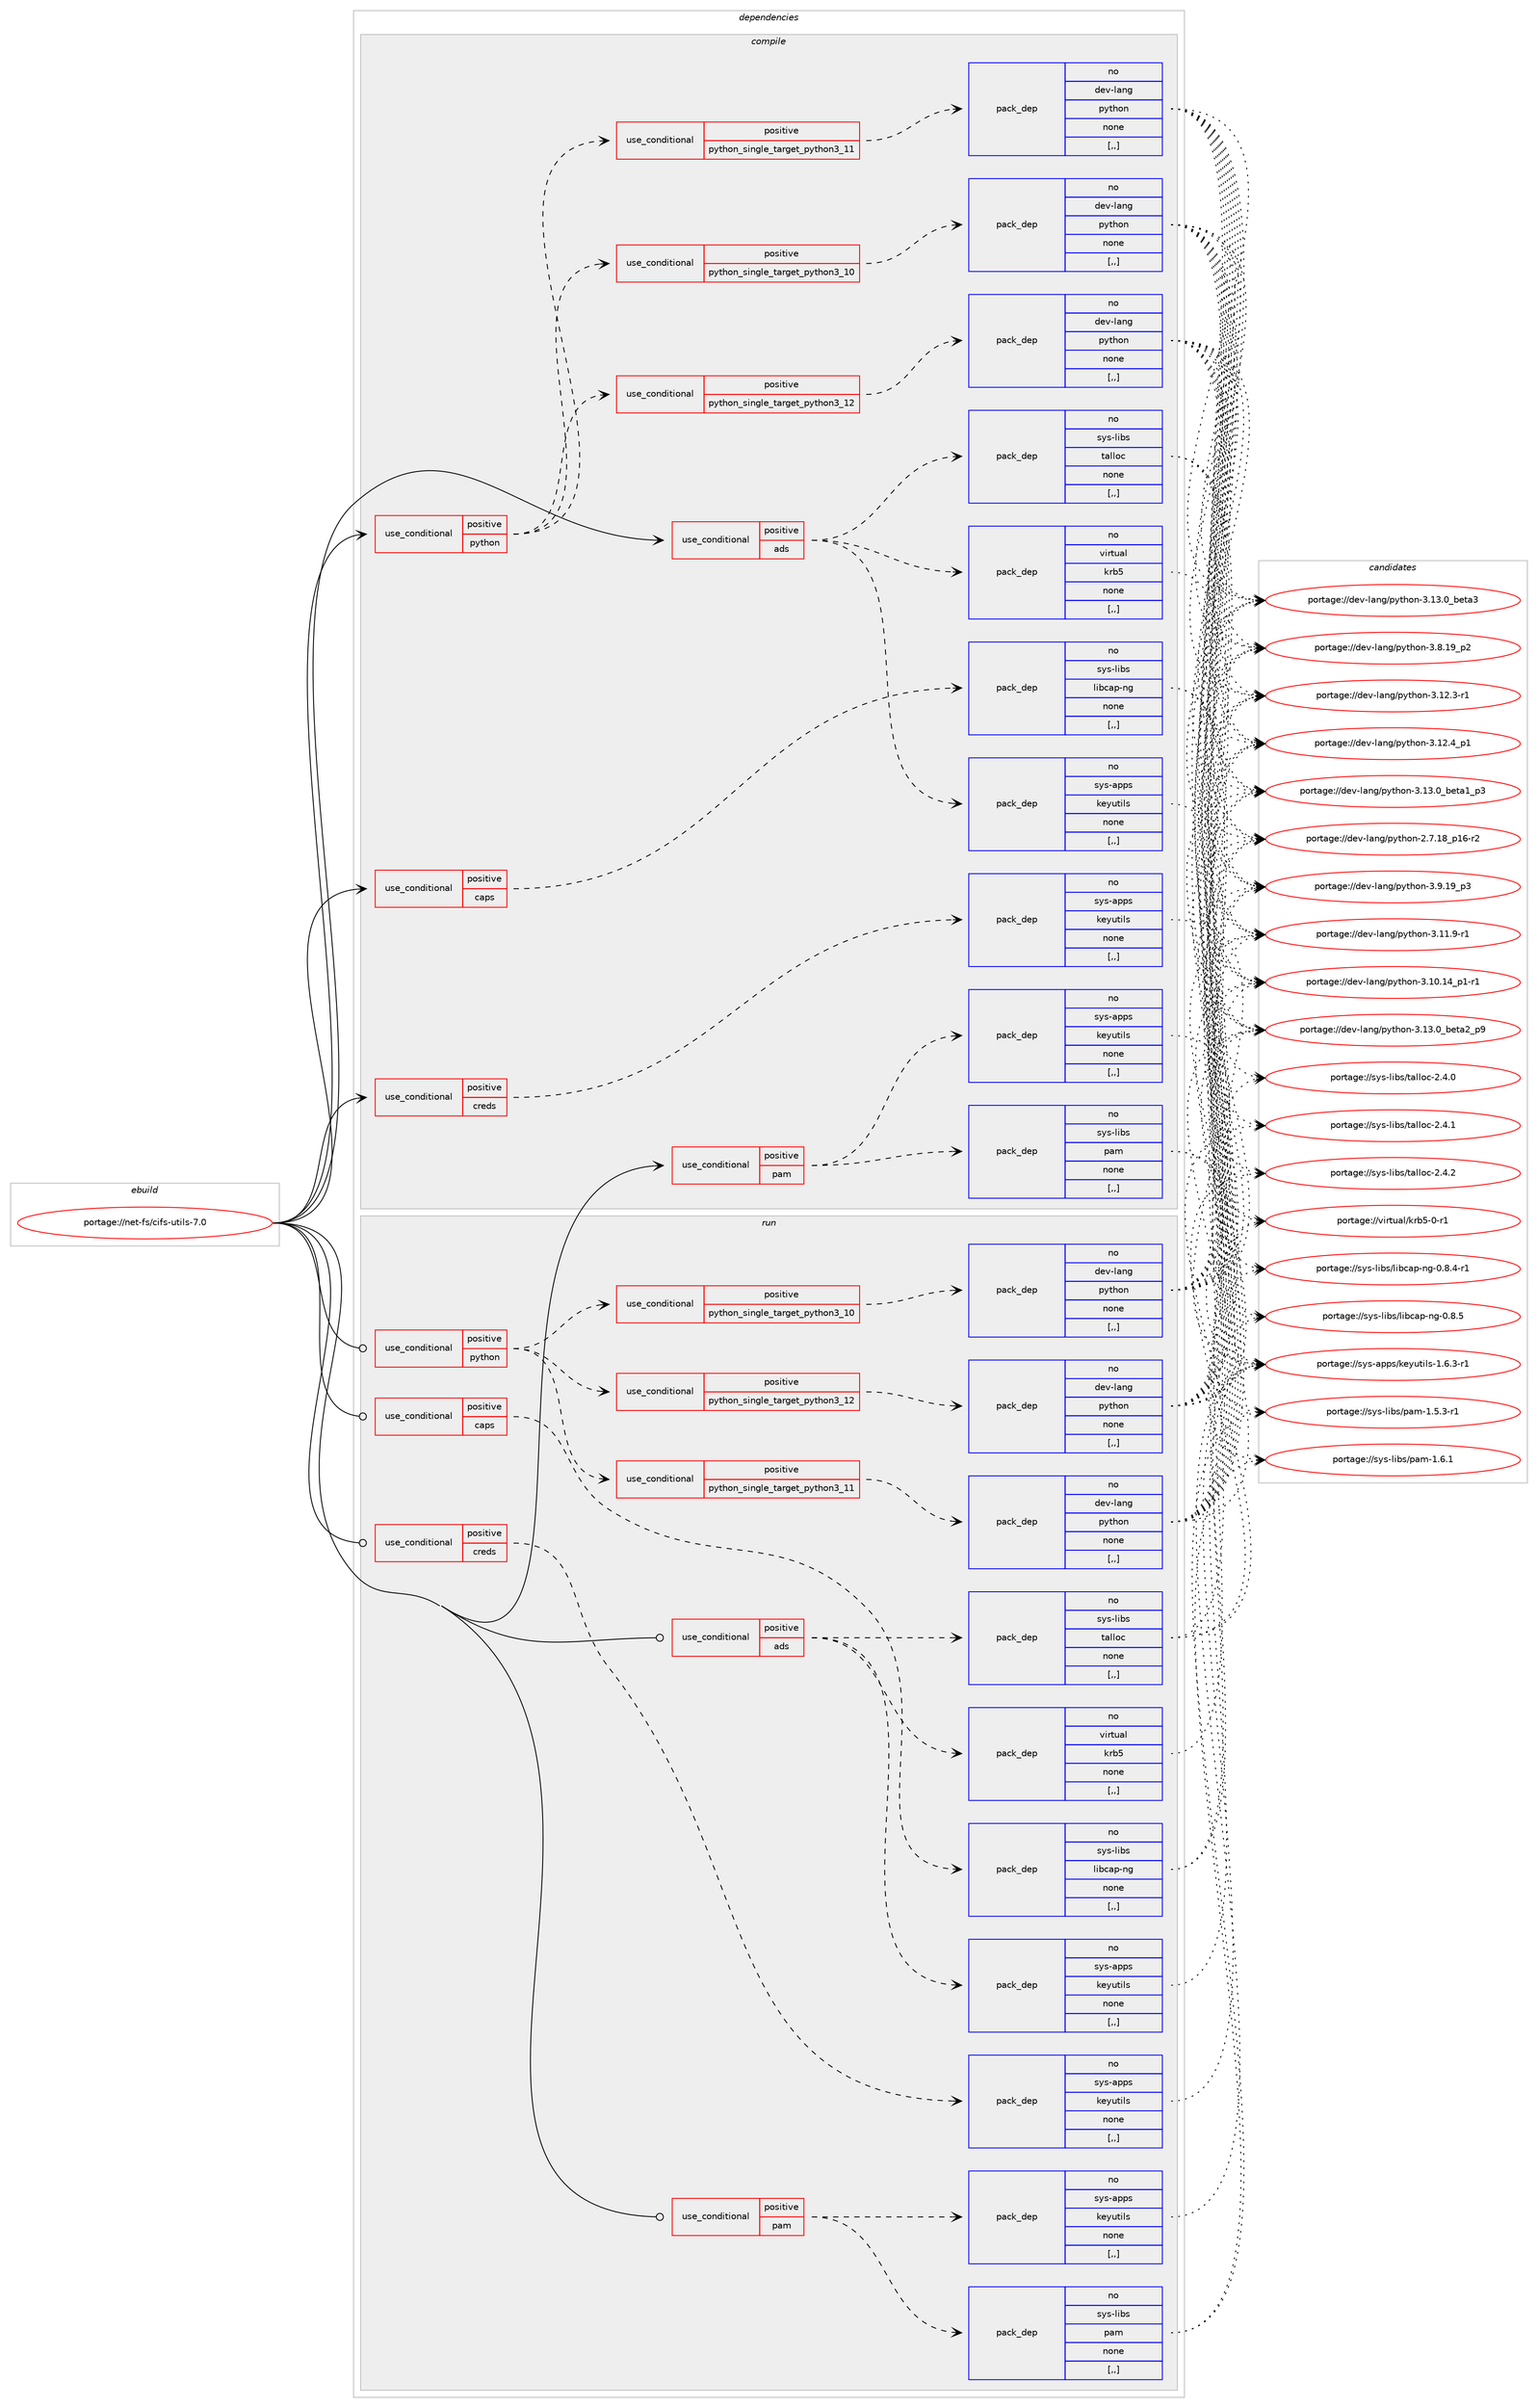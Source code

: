 digraph prolog {

# *************
# Graph options
# *************

newrank=true;
concentrate=true;
compound=true;
graph [rankdir=LR,fontname=Helvetica,fontsize=10,ranksep=1.5];#, ranksep=2.5, nodesep=0.2];
edge  [arrowhead=vee];
node  [fontname=Helvetica,fontsize=10];

# **********
# The ebuild
# **********

subgraph cluster_leftcol {
color=gray;
rank=same;
label=<<i>ebuild</i>>;
id [label="portage://net-fs/cifs-utils-7.0", color=red, width=4, href="../net-fs/cifs-utils-7.0.svg"];
}

# ****************
# The dependencies
# ****************

subgraph cluster_midcol {
color=gray;
label=<<i>dependencies</i>>;
subgraph cluster_compile {
fillcolor="#eeeeee";
style=filled;
label=<<i>compile</i>>;
subgraph cond87831 {
dependency338876 [label=<<TABLE BORDER="0" CELLBORDER="1" CELLSPACING="0" CELLPADDING="4"><TR><TD ROWSPAN="3" CELLPADDING="10">use_conditional</TD></TR><TR><TD>positive</TD></TR><TR><TD>ads</TD></TR></TABLE>>, shape=none, color=red];
subgraph pack248506 {
dependency338877 [label=<<TABLE BORDER="0" CELLBORDER="1" CELLSPACING="0" CELLPADDING="4" WIDTH="220"><TR><TD ROWSPAN="6" CELLPADDING="30">pack_dep</TD></TR><TR><TD WIDTH="110">no</TD></TR><TR><TD>sys-apps</TD></TR><TR><TD>keyutils</TD></TR><TR><TD>none</TD></TR><TR><TD>[,,]</TD></TR></TABLE>>, shape=none, color=blue];
}
dependency338876:e -> dependency338877:w [weight=20,style="dashed",arrowhead="vee"];
subgraph pack248507 {
dependency338878 [label=<<TABLE BORDER="0" CELLBORDER="1" CELLSPACING="0" CELLPADDING="4" WIDTH="220"><TR><TD ROWSPAN="6" CELLPADDING="30">pack_dep</TD></TR><TR><TD WIDTH="110">no</TD></TR><TR><TD>sys-libs</TD></TR><TR><TD>talloc</TD></TR><TR><TD>none</TD></TR><TR><TD>[,,]</TD></TR></TABLE>>, shape=none, color=blue];
}
dependency338876:e -> dependency338878:w [weight=20,style="dashed",arrowhead="vee"];
subgraph pack248508 {
dependency338879 [label=<<TABLE BORDER="0" CELLBORDER="1" CELLSPACING="0" CELLPADDING="4" WIDTH="220"><TR><TD ROWSPAN="6" CELLPADDING="30">pack_dep</TD></TR><TR><TD WIDTH="110">no</TD></TR><TR><TD>virtual</TD></TR><TR><TD>krb5</TD></TR><TR><TD>none</TD></TR><TR><TD>[,,]</TD></TR></TABLE>>, shape=none, color=blue];
}
dependency338876:e -> dependency338879:w [weight=20,style="dashed",arrowhead="vee"];
}
id:e -> dependency338876:w [weight=20,style="solid",arrowhead="vee"];
subgraph cond87832 {
dependency338880 [label=<<TABLE BORDER="0" CELLBORDER="1" CELLSPACING="0" CELLPADDING="4"><TR><TD ROWSPAN="3" CELLPADDING="10">use_conditional</TD></TR><TR><TD>positive</TD></TR><TR><TD>caps</TD></TR></TABLE>>, shape=none, color=red];
subgraph pack248509 {
dependency338881 [label=<<TABLE BORDER="0" CELLBORDER="1" CELLSPACING="0" CELLPADDING="4" WIDTH="220"><TR><TD ROWSPAN="6" CELLPADDING="30">pack_dep</TD></TR><TR><TD WIDTH="110">no</TD></TR><TR><TD>sys-libs</TD></TR><TR><TD>libcap-ng</TD></TR><TR><TD>none</TD></TR><TR><TD>[,,]</TD></TR></TABLE>>, shape=none, color=blue];
}
dependency338880:e -> dependency338881:w [weight=20,style="dashed",arrowhead="vee"];
}
id:e -> dependency338880:w [weight=20,style="solid",arrowhead="vee"];
subgraph cond87833 {
dependency338882 [label=<<TABLE BORDER="0" CELLBORDER="1" CELLSPACING="0" CELLPADDING="4"><TR><TD ROWSPAN="3" CELLPADDING="10">use_conditional</TD></TR><TR><TD>positive</TD></TR><TR><TD>creds</TD></TR></TABLE>>, shape=none, color=red];
subgraph pack248510 {
dependency338883 [label=<<TABLE BORDER="0" CELLBORDER="1" CELLSPACING="0" CELLPADDING="4" WIDTH="220"><TR><TD ROWSPAN="6" CELLPADDING="30">pack_dep</TD></TR><TR><TD WIDTH="110">no</TD></TR><TR><TD>sys-apps</TD></TR><TR><TD>keyutils</TD></TR><TR><TD>none</TD></TR><TR><TD>[,,]</TD></TR></TABLE>>, shape=none, color=blue];
}
dependency338882:e -> dependency338883:w [weight=20,style="dashed",arrowhead="vee"];
}
id:e -> dependency338882:w [weight=20,style="solid",arrowhead="vee"];
subgraph cond87834 {
dependency338884 [label=<<TABLE BORDER="0" CELLBORDER="1" CELLSPACING="0" CELLPADDING="4"><TR><TD ROWSPAN="3" CELLPADDING="10">use_conditional</TD></TR><TR><TD>positive</TD></TR><TR><TD>pam</TD></TR></TABLE>>, shape=none, color=red];
subgraph pack248511 {
dependency338885 [label=<<TABLE BORDER="0" CELLBORDER="1" CELLSPACING="0" CELLPADDING="4" WIDTH="220"><TR><TD ROWSPAN="6" CELLPADDING="30">pack_dep</TD></TR><TR><TD WIDTH="110">no</TD></TR><TR><TD>sys-apps</TD></TR><TR><TD>keyutils</TD></TR><TR><TD>none</TD></TR><TR><TD>[,,]</TD></TR></TABLE>>, shape=none, color=blue];
}
dependency338884:e -> dependency338885:w [weight=20,style="dashed",arrowhead="vee"];
subgraph pack248512 {
dependency338886 [label=<<TABLE BORDER="0" CELLBORDER="1" CELLSPACING="0" CELLPADDING="4" WIDTH="220"><TR><TD ROWSPAN="6" CELLPADDING="30">pack_dep</TD></TR><TR><TD WIDTH="110">no</TD></TR><TR><TD>sys-libs</TD></TR><TR><TD>pam</TD></TR><TR><TD>none</TD></TR><TR><TD>[,,]</TD></TR></TABLE>>, shape=none, color=blue];
}
dependency338884:e -> dependency338886:w [weight=20,style="dashed",arrowhead="vee"];
}
id:e -> dependency338884:w [weight=20,style="solid",arrowhead="vee"];
subgraph cond87835 {
dependency338887 [label=<<TABLE BORDER="0" CELLBORDER="1" CELLSPACING="0" CELLPADDING="4"><TR><TD ROWSPAN="3" CELLPADDING="10">use_conditional</TD></TR><TR><TD>positive</TD></TR><TR><TD>python</TD></TR></TABLE>>, shape=none, color=red];
subgraph cond87836 {
dependency338888 [label=<<TABLE BORDER="0" CELLBORDER="1" CELLSPACING="0" CELLPADDING="4"><TR><TD ROWSPAN="3" CELLPADDING="10">use_conditional</TD></TR><TR><TD>positive</TD></TR><TR><TD>python_single_target_python3_10</TD></TR></TABLE>>, shape=none, color=red];
subgraph pack248513 {
dependency338889 [label=<<TABLE BORDER="0" CELLBORDER="1" CELLSPACING="0" CELLPADDING="4" WIDTH="220"><TR><TD ROWSPAN="6" CELLPADDING="30">pack_dep</TD></TR><TR><TD WIDTH="110">no</TD></TR><TR><TD>dev-lang</TD></TR><TR><TD>python</TD></TR><TR><TD>none</TD></TR><TR><TD>[,,]</TD></TR></TABLE>>, shape=none, color=blue];
}
dependency338888:e -> dependency338889:w [weight=20,style="dashed",arrowhead="vee"];
}
dependency338887:e -> dependency338888:w [weight=20,style="dashed",arrowhead="vee"];
subgraph cond87837 {
dependency338890 [label=<<TABLE BORDER="0" CELLBORDER="1" CELLSPACING="0" CELLPADDING="4"><TR><TD ROWSPAN="3" CELLPADDING="10">use_conditional</TD></TR><TR><TD>positive</TD></TR><TR><TD>python_single_target_python3_11</TD></TR></TABLE>>, shape=none, color=red];
subgraph pack248514 {
dependency338891 [label=<<TABLE BORDER="0" CELLBORDER="1" CELLSPACING="0" CELLPADDING="4" WIDTH="220"><TR><TD ROWSPAN="6" CELLPADDING="30">pack_dep</TD></TR><TR><TD WIDTH="110">no</TD></TR><TR><TD>dev-lang</TD></TR><TR><TD>python</TD></TR><TR><TD>none</TD></TR><TR><TD>[,,]</TD></TR></TABLE>>, shape=none, color=blue];
}
dependency338890:e -> dependency338891:w [weight=20,style="dashed",arrowhead="vee"];
}
dependency338887:e -> dependency338890:w [weight=20,style="dashed",arrowhead="vee"];
subgraph cond87838 {
dependency338892 [label=<<TABLE BORDER="0" CELLBORDER="1" CELLSPACING="0" CELLPADDING="4"><TR><TD ROWSPAN="3" CELLPADDING="10">use_conditional</TD></TR><TR><TD>positive</TD></TR><TR><TD>python_single_target_python3_12</TD></TR></TABLE>>, shape=none, color=red];
subgraph pack248515 {
dependency338893 [label=<<TABLE BORDER="0" CELLBORDER="1" CELLSPACING="0" CELLPADDING="4" WIDTH="220"><TR><TD ROWSPAN="6" CELLPADDING="30">pack_dep</TD></TR><TR><TD WIDTH="110">no</TD></TR><TR><TD>dev-lang</TD></TR><TR><TD>python</TD></TR><TR><TD>none</TD></TR><TR><TD>[,,]</TD></TR></TABLE>>, shape=none, color=blue];
}
dependency338892:e -> dependency338893:w [weight=20,style="dashed",arrowhead="vee"];
}
dependency338887:e -> dependency338892:w [weight=20,style="dashed",arrowhead="vee"];
}
id:e -> dependency338887:w [weight=20,style="solid",arrowhead="vee"];
}
subgraph cluster_compileandrun {
fillcolor="#eeeeee";
style=filled;
label=<<i>compile and run</i>>;
}
subgraph cluster_run {
fillcolor="#eeeeee";
style=filled;
label=<<i>run</i>>;
subgraph cond87839 {
dependency338894 [label=<<TABLE BORDER="0" CELLBORDER="1" CELLSPACING="0" CELLPADDING="4"><TR><TD ROWSPAN="3" CELLPADDING="10">use_conditional</TD></TR><TR><TD>positive</TD></TR><TR><TD>ads</TD></TR></TABLE>>, shape=none, color=red];
subgraph pack248516 {
dependency338895 [label=<<TABLE BORDER="0" CELLBORDER="1" CELLSPACING="0" CELLPADDING="4" WIDTH="220"><TR><TD ROWSPAN="6" CELLPADDING="30">pack_dep</TD></TR><TR><TD WIDTH="110">no</TD></TR><TR><TD>sys-apps</TD></TR><TR><TD>keyutils</TD></TR><TR><TD>none</TD></TR><TR><TD>[,,]</TD></TR></TABLE>>, shape=none, color=blue];
}
dependency338894:e -> dependency338895:w [weight=20,style="dashed",arrowhead="vee"];
subgraph pack248517 {
dependency338896 [label=<<TABLE BORDER="0" CELLBORDER="1" CELLSPACING="0" CELLPADDING="4" WIDTH="220"><TR><TD ROWSPAN="6" CELLPADDING="30">pack_dep</TD></TR><TR><TD WIDTH="110">no</TD></TR><TR><TD>sys-libs</TD></TR><TR><TD>talloc</TD></TR><TR><TD>none</TD></TR><TR><TD>[,,]</TD></TR></TABLE>>, shape=none, color=blue];
}
dependency338894:e -> dependency338896:w [weight=20,style="dashed",arrowhead="vee"];
subgraph pack248518 {
dependency338897 [label=<<TABLE BORDER="0" CELLBORDER="1" CELLSPACING="0" CELLPADDING="4" WIDTH="220"><TR><TD ROWSPAN="6" CELLPADDING="30">pack_dep</TD></TR><TR><TD WIDTH="110">no</TD></TR><TR><TD>virtual</TD></TR><TR><TD>krb5</TD></TR><TR><TD>none</TD></TR><TR><TD>[,,]</TD></TR></TABLE>>, shape=none, color=blue];
}
dependency338894:e -> dependency338897:w [weight=20,style="dashed",arrowhead="vee"];
}
id:e -> dependency338894:w [weight=20,style="solid",arrowhead="odot"];
subgraph cond87840 {
dependency338898 [label=<<TABLE BORDER="0" CELLBORDER="1" CELLSPACING="0" CELLPADDING="4"><TR><TD ROWSPAN="3" CELLPADDING="10">use_conditional</TD></TR><TR><TD>positive</TD></TR><TR><TD>caps</TD></TR></TABLE>>, shape=none, color=red];
subgraph pack248519 {
dependency338899 [label=<<TABLE BORDER="0" CELLBORDER="1" CELLSPACING="0" CELLPADDING="4" WIDTH="220"><TR><TD ROWSPAN="6" CELLPADDING="30">pack_dep</TD></TR><TR><TD WIDTH="110">no</TD></TR><TR><TD>sys-libs</TD></TR><TR><TD>libcap-ng</TD></TR><TR><TD>none</TD></TR><TR><TD>[,,]</TD></TR></TABLE>>, shape=none, color=blue];
}
dependency338898:e -> dependency338899:w [weight=20,style="dashed",arrowhead="vee"];
}
id:e -> dependency338898:w [weight=20,style="solid",arrowhead="odot"];
subgraph cond87841 {
dependency338900 [label=<<TABLE BORDER="0" CELLBORDER="1" CELLSPACING="0" CELLPADDING="4"><TR><TD ROWSPAN="3" CELLPADDING="10">use_conditional</TD></TR><TR><TD>positive</TD></TR><TR><TD>creds</TD></TR></TABLE>>, shape=none, color=red];
subgraph pack248520 {
dependency338901 [label=<<TABLE BORDER="0" CELLBORDER="1" CELLSPACING="0" CELLPADDING="4" WIDTH="220"><TR><TD ROWSPAN="6" CELLPADDING="30">pack_dep</TD></TR><TR><TD WIDTH="110">no</TD></TR><TR><TD>sys-apps</TD></TR><TR><TD>keyutils</TD></TR><TR><TD>none</TD></TR><TR><TD>[,,]</TD></TR></TABLE>>, shape=none, color=blue];
}
dependency338900:e -> dependency338901:w [weight=20,style="dashed",arrowhead="vee"];
}
id:e -> dependency338900:w [weight=20,style="solid",arrowhead="odot"];
subgraph cond87842 {
dependency338902 [label=<<TABLE BORDER="0" CELLBORDER="1" CELLSPACING="0" CELLPADDING="4"><TR><TD ROWSPAN="3" CELLPADDING="10">use_conditional</TD></TR><TR><TD>positive</TD></TR><TR><TD>pam</TD></TR></TABLE>>, shape=none, color=red];
subgraph pack248521 {
dependency338903 [label=<<TABLE BORDER="0" CELLBORDER="1" CELLSPACING="0" CELLPADDING="4" WIDTH="220"><TR><TD ROWSPAN="6" CELLPADDING="30">pack_dep</TD></TR><TR><TD WIDTH="110">no</TD></TR><TR><TD>sys-apps</TD></TR><TR><TD>keyutils</TD></TR><TR><TD>none</TD></TR><TR><TD>[,,]</TD></TR></TABLE>>, shape=none, color=blue];
}
dependency338902:e -> dependency338903:w [weight=20,style="dashed",arrowhead="vee"];
subgraph pack248522 {
dependency338904 [label=<<TABLE BORDER="0" CELLBORDER="1" CELLSPACING="0" CELLPADDING="4" WIDTH="220"><TR><TD ROWSPAN="6" CELLPADDING="30">pack_dep</TD></TR><TR><TD WIDTH="110">no</TD></TR><TR><TD>sys-libs</TD></TR><TR><TD>pam</TD></TR><TR><TD>none</TD></TR><TR><TD>[,,]</TD></TR></TABLE>>, shape=none, color=blue];
}
dependency338902:e -> dependency338904:w [weight=20,style="dashed",arrowhead="vee"];
}
id:e -> dependency338902:w [weight=20,style="solid",arrowhead="odot"];
subgraph cond87843 {
dependency338905 [label=<<TABLE BORDER="0" CELLBORDER="1" CELLSPACING="0" CELLPADDING="4"><TR><TD ROWSPAN="3" CELLPADDING="10">use_conditional</TD></TR><TR><TD>positive</TD></TR><TR><TD>python</TD></TR></TABLE>>, shape=none, color=red];
subgraph cond87844 {
dependency338906 [label=<<TABLE BORDER="0" CELLBORDER="1" CELLSPACING="0" CELLPADDING="4"><TR><TD ROWSPAN="3" CELLPADDING="10">use_conditional</TD></TR><TR><TD>positive</TD></TR><TR><TD>python_single_target_python3_10</TD></TR></TABLE>>, shape=none, color=red];
subgraph pack248523 {
dependency338907 [label=<<TABLE BORDER="0" CELLBORDER="1" CELLSPACING="0" CELLPADDING="4" WIDTH="220"><TR><TD ROWSPAN="6" CELLPADDING="30">pack_dep</TD></TR><TR><TD WIDTH="110">no</TD></TR><TR><TD>dev-lang</TD></TR><TR><TD>python</TD></TR><TR><TD>none</TD></TR><TR><TD>[,,]</TD></TR></TABLE>>, shape=none, color=blue];
}
dependency338906:e -> dependency338907:w [weight=20,style="dashed",arrowhead="vee"];
}
dependency338905:e -> dependency338906:w [weight=20,style="dashed",arrowhead="vee"];
subgraph cond87845 {
dependency338908 [label=<<TABLE BORDER="0" CELLBORDER="1" CELLSPACING="0" CELLPADDING="4"><TR><TD ROWSPAN="3" CELLPADDING="10">use_conditional</TD></TR><TR><TD>positive</TD></TR><TR><TD>python_single_target_python3_11</TD></TR></TABLE>>, shape=none, color=red];
subgraph pack248524 {
dependency338909 [label=<<TABLE BORDER="0" CELLBORDER="1" CELLSPACING="0" CELLPADDING="4" WIDTH="220"><TR><TD ROWSPAN="6" CELLPADDING="30">pack_dep</TD></TR><TR><TD WIDTH="110">no</TD></TR><TR><TD>dev-lang</TD></TR><TR><TD>python</TD></TR><TR><TD>none</TD></TR><TR><TD>[,,]</TD></TR></TABLE>>, shape=none, color=blue];
}
dependency338908:e -> dependency338909:w [weight=20,style="dashed",arrowhead="vee"];
}
dependency338905:e -> dependency338908:w [weight=20,style="dashed",arrowhead="vee"];
subgraph cond87846 {
dependency338910 [label=<<TABLE BORDER="0" CELLBORDER="1" CELLSPACING="0" CELLPADDING="4"><TR><TD ROWSPAN="3" CELLPADDING="10">use_conditional</TD></TR><TR><TD>positive</TD></TR><TR><TD>python_single_target_python3_12</TD></TR></TABLE>>, shape=none, color=red];
subgraph pack248525 {
dependency338911 [label=<<TABLE BORDER="0" CELLBORDER="1" CELLSPACING="0" CELLPADDING="4" WIDTH="220"><TR><TD ROWSPAN="6" CELLPADDING="30">pack_dep</TD></TR><TR><TD WIDTH="110">no</TD></TR><TR><TD>dev-lang</TD></TR><TR><TD>python</TD></TR><TR><TD>none</TD></TR><TR><TD>[,,]</TD></TR></TABLE>>, shape=none, color=blue];
}
dependency338910:e -> dependency338911:w [weight=20,style="dashed",arrowhead="vee"];
}
dependency338905:e -> dependency338910:w [weight=20,style="dashed",arrowhead="vee"];
}
id:e -> dependency338905:w [weight=20,style="solid",arrowhead="odot"];
}
}

# **************
# The candidates
# **************

subgraph cluster_choices {
rank=same;
color=gray;
label=<<i>candidates</i>>;

subgraph choice248506 {
color=black;
nodesep=1;
choice1151211154597112112115471071011211171161051081154549465446514511449 [label="portage://sys-apps/keyutils-1.6.3-r1", color=red, width=4,href="../sys-apps/keyutils-1.6.3-r1.svg"];
dependency338877:e -> choice1151211154597112112115471071011211171161051081154549465446514511449:w [style=dotted,weight="100"];
}
subgraph choice248507 {
color=black;
nodesep=1;
choice1151211154510810598115471169710810811199455046524648 [label="portage://sys-libs/talloc-2.4.0", color=red, width=4,href="../sys-libs/talloc-2.4.0.svg"];
choice1151211154510810598115471169710810811199455046524649 [label="portage://sys-libs/talloc-2.4.1", color=red, width=4,href="../sys-libs/talloc-2.4.1.svg"];
choice1151211154510810598115471169710810811199455046524650 [label="portage://sys-libs/talloc-2.4.2", color=red, width=4,href="../sys-libs/talloc-2.4.2.svg"];
dependency338878:e -> choice1151211154510810598115471169710810811199455046524648:w [style=dotted,weight="100"];
dependency338878:e -> choice1151211154510810598115471169710810811199455046524649:w [style=dotted,weight="100"];
dependency338878:e -> choice1151211154510810598115471169710810811199455046524650:w [style=dotted,weight="100"];
}
subgraph choice248508 {
color=black;
nodesep=1;
choice1181051141161179710847107114985345484511449 [label="portage://virtual/krb5-0-r1", color=red, width=4,href="../virtual/krb5-0-r1.svg"];
dependency338879:e -> choice1181051141161179710847107114985345484511449:w [style=dotted,weight="100"];
}
subgraph choice248509 {
color=black;
nodesep=1;
choice115121115451081059811547108105989997112451101034548465646524511449 [label="portage://sys-libs/libcap-ng-0.8.4-r1", color=red, width=4,href="../sys-libs/libcap-ng-0.8.4-r1.svg"];
choice11512111545108105981154710810598999711245110103454846564653 [label="portage://sys-libs/libcap-ng-0.8.5", color=red, width=4,href="../sys-libs/libcap-ng-0.8.5.svg"];
dependency338881:e -> choice115121115451081059811547108105989997112451101034548465646524511449:w [style=dotted,weight="100"];
dependency338881:e -> choice11512111545108105981154710810598999711245110103454846564653:w [style=dotted,weight="100"];
}
subgraph choice248510 {
color=black;
nodesep=1;
choice1151211154597112112115471071011211171161051081154549465446514511449 [label="portage://sys-apps/keyutils-1.6.3-r1", color=red, width=4,href="../sys-apps/keyutils-1.6.3-r1.svg"];
dependency338883:e -> choice1151211154597112112115471071011211171161051081154549465446514511449:w [style=dotted,weight="100"];
}
subgraph choice248511 {
color=black;
nodesep=1;
choice1151211154597112112115471071011211171161051081154549465446514511449 [label="portage://sys-apps/keyutils-1.6.3-r1", color=red, width=4,href="../sys-apps/keyutils-1.6.3-r1.svg"];
dependency338885:e -> choice1151211154597112112115471071011211171161051081154549465446514511449:w [style=dotted,weight="100"];
}
subgraph choice248512 {
color=black;
nodesep=1;
choice115121115451081059811547112971094549465346514511449 [label="portage://sys-libs/pam-1.5.3-r1", color=red, width=4,href="../sys-libs/pam-1.5.3-r1.svg"];
choice11512111545108105981154711297109454946544649 [label="portage://sys-libs/pam-1.6.1", color=red, width=4,href="../sys-libs/pam-1.6.1.svg"];
dependency338886:e -> choice115121115451081059811547112971094549465346514511449:w [style=dotted,weight="100"];
dependency338886:e -> choice11512111545108105981154711297109454946544649:w [style=dotted,weight="100"];
}
subgraph choice248513 {
color=black;
nodesep=1;
choice100101118451089711010347112121116104111110455046554649569511249544511450 [label="portage://dev-lang/python-2.7.18_p16-r2", color=red, width=4,href="../dev-lang/python-2.7.18_p16-r2.svg"];
choice100101118451089711010347112121116104111110455146494846495295112494511449 [label="portage://dev-lang/python-3.10.14_p1-r1", color=red, width=4,href="../dev-lang/python-3.10.14_p1-r1.svg"];
choice100101118451089711010347112121116104111110455146494946574511449 [label="portage://dev-lang/python-3.11.9-r1", color=red, width=4,href="../dev-lang/python-3.11.9-r1.svg"];
choice100101118451089711010347112121116104111110455146495046514511449 [label="portage://dev-lang/python-3.12.3-r1", color=red, width=4,href="../dev-lang/python-3.12.3-r1.svg"];
choice100101118451089711010347112121116104111110455146495046529511249 [label="portage://dev-lang/python-3.12.4_p1", color=red, width=4,href="../dev-lang/python-3.12.4_p1.svg"];
choice10010111845108971101034711212111610411111045514649514648959810111697499511251 [label="portage://dev-lang/python-3.13.0_beta1_p3", color=red, width=4,href="../dev-lang/python-3.13.0_beta1_p3.svg"];
choice10010111845108971101034711212111610411111045514649514648959810111697509511257 [label="portage://dev-lang/python-3.13.0_beta2_p9", color=red, width=4,href="../dev-lang/python-3.13.0_beta2_p9.svg"];
choice1001011184510897110103471121211161041111104551464951464895981011169751 [label="portage://dev-lang/python-3.13.0_beta3", color=red, width=4,href="../dev-lang/python-3.13.0_beta3.svg"];
choice100101118451089711010347112121116104111110455146564649579511250 [label="portage://dev-lang/python-3.8.19_p2", color=red, width=4,href="../dev-lang/python-3.8.19_p2.svg"];
choice100101118451089711010347112121116104111110455146574649579511251 [label="portage://dev-lang/python-3.9.19_p3", color=red, width=4,href="../dev-lang/python-3.9.19_p3.svg"];
dependency338889:e -> choice100101118451089711010347112121116104111110455046554649569511249544511450:w [style=dotted,weight="100"];
dependency338889:e -> choice100101118451089711010347112121116104111110455146494846495295112494511449:w [style=dotted,weight="100"];
dependency338889:e -> choice100101118451089711010347112121116104111110455146494946574511449:w [style=dotted,weight="100"];
dependency338889:e -> choice100101118451089711010347112121116104111110455146495046514511449:w [style=dotted,weight="100"];
dependency338889:e -> choice100101118451089711010347112121116104111110455146495046529511249:w [style=dotted,weight="100"];
dependency338889:e -> choice10010111845108971101034711212111610411111045514649514648959810111697499511251:w [style=dotted,weight="100"];
dependency338889:e -> choice10010111845108971101034711212111610411111045514649514648959810111697509511257:w [style=dotted,weight="100"];
dependency338889:e -> choice1001011184510897110103471121211161041111104551464951464895981011169751:w [style=dotted,weight="100"];
dependency338889:e -> choice100101118451089711010347112121116104111110455146564649579511250:w [style=dotted,weight="100"];
dependency338889:e -> choice100101118451089711010347112121116104111110455146574649579511251:w [style=dotted,weight="100"];
}
subgraph choice248514 {
color=black;
nodesep=1;
choice100101118451089711010347112121116104111110455046554649569511249544511450 [label="portage://dev-lang/python-2.7.18_p16-r2", color=red, width=4,href="../dev-lang/python-2.7.18_p16-r2.svg"];
choice100101118451089711010347112121116104111110455146494846495295112494511449 [label="portage://dev-lang/python-3.10.14_p1-r1", color=red, width=4,href="../dev-lang/python-3.10.14_p1-r1.svg"];
choice100101118451089711010347112121116104111110455146494946574511449 [label="portage://dev-lang/python-3.11.9-r1", color=red, width=4,href="../dev-lang/python-3.11.9-r1.svg"];
choice100101118451089711010347112121116104111110455146495046514511449 [label="portage://dev-lang/python-3.12.3-r1", color=red, width=4,href="../dev-lang/python-3.12.3-r1.svg"];
choice100101118451089711010347112121116104111110455146495046529511249 [label="portage://dev-lang/python-3.12.4_p1", color=red, width=4,href="../dev-lang/python-3.12.4_p1.svg"];
choice10010111845108971101034711212111610411111045514649514648959810111697499511251 [label="portage://dev-lang/python-3.13.0_beta1_p3", color=red, width=4,href="../dev-lang/python-3.13.0_beta1_p3.svg"];
choice10010111845108971101034711212111610411111045514649514648959810111697509511257 [label="portage://dev-lang/python-3.13.0_beta2_p9", color=red, width=4,href="../dev-lang/python-3.13.0_beta2_p9.svg"];
choice1001011184510897110103471121211161041111104551464951464895981011169751 [label="portage://dev-lang/python-3.13.0_beta3", color=red, width=4,href="../dev-lang/python-3.13.0_beta3.svg"];
choice100101118451089711010347112121116104111110455146564649579511250 [label="portage://dev-lang/python-3.8.19_p2", color=red, width=4,href="../dev-lang/python-3.8.19_p2.svg"];
choice100101118451089711010347112121116104111110455146574649579511251 [label="portage://dev-lang/python-3.9.19_p3", color=red, width=4,href="../dev-lang/python-3.9.19_p3.svg"];
dependency338891:e -> choice100101118451089711010347112121116104111110455046554649569511249544511450:w [style=dotted,weight="100"];
dependency338891:e -> choice100101118451089711010347112121116104111110455146494846495295112494511449:w [style=dotted,weight="100"];
dependency338891:e -> choice100101118451089711010347112121116104111110455146494946574511449:w [style=dotted,weight="100"];
dependency338891:e -> choice100101118451089711010347112121116104111110455146495046514511449:w [style=dotted,weight="100"];
dependency338891:e -> choice100101118451089711010347112121116104111110455146495046529511249:w [style=dotted,weight="100"];
dependency338891:e -> choice10010111845108971101034711212111610411111045514649514648959810111697499511251:w [style=dotted,weight="100"];
dependency338891:e -> choice10010111845108971101034711212111610411111045514649514648959810111697509511257:w [style=dotted,weight="100"];
dependency338891:e -> choice1001011184510897110103471121211161041111104551464951464895981011169751:w [style=dotted,weight="100"];
dependency338891:e -> choice100101118451089711010347112121116104111110455146564649579511250:w [style=dotted,weight="100"];
dependency338891:e -> choice100101118451089711010347112121116104111110455146574649579511251:w [style=dotted,weight="100"];
}
subgraph choice248515 {
color=black;
nodesep=1;
choice100101118451089711010347112121116104111110455046554649569511249544511450 [label="portage://dev-lang/python-2.7.18_p16-r2", color=red, width=4,href="../dev-lang/python-2.7.18_p16-r2.svg"];
choice100101118451089711010347112121116104111110455146494846495295112494511449 [label="portage://dev-lang/python-3.10.14_p1-r1", color=red, width=4,href="../dev-lang/python-3.10.14_p1-r1.svg"];
choice100101118451089711010347112121116104111110455146494946574511449 [label="portage://dev-lang/python-3.11.9-r1", color=red, width=4,href="../dev-lang/python-3.11.9-r1.svg"];
choice100101118451089711010347112121116104111110455146495046514511449 [label="portage://dev-lang/python-3.12.3-r1", color=red, width=4,href="../dev-lang/python-3.12.3-r1.svg"];
choice100101118451089711010347112121116104111110455146495046529511249 [label="portage://dev-lang/python-3.12.4_p1", color=red, width=4,href="../dev-lang/python-3.12.4_p1.svg"];
choice10010111845108971101034711212111610411111045514649514648959810111697499511251 [label="portage://dev-lang/python-3.13.0_beta1_p3", color=red, width=4,href="../dev-lang/python-3.13.0_beta1_p3.svg"];
choice10010111845108971101034711212111610411111045514649514648959810111697509511257 [label="portage://dev-lang/python-3.13.0_beta2_p9", color=red, width=4,href="../dev-lang/python-3.13.0_beta2_p9.svg"];
choice1001011184510897110103471121211161041111104551464951464895981011169751 [label="portage://dev-lang/python-3.13.0_beta3", color=red, width=4,href="../dev-lang/python-3.13.0_beta3.svg"];
choice100101118451089711010347112121116104111110455146564649579511250 [label="portage://dev-lang/python-3.8.19_p2", color=red, width=4,href="../dev-lang/python-3.8.19_p2.svg"];
choice100101118451089711010347112121116104111110455146574649579511251 [label="portage://dev-lang/python-3.9.19_p3", color=red, width=4,href="../dev-lang/python-3.9.19_p3.svg"];
dependency338893:e -> choice100101118451089711010347112121116104111110455046554649569511249544511450:w [style=dotted,weight="100"];
dependency338893:e -> choice100101118451089711010347112121116104111110455146494846495295112494511449:w [style=dotted,weight="100"];
dependency338893:e -> choice100101118451089711010347112121116104111110455146494946574511449:w [style=dotted,weight="100"];
dependency338893:e -> choice100101118451089711010347112121116104111110455146495046514511449:w [style=dotted,weight="100"];
dependency338893:e -> choice100101118451089711010347112121116104111110455146495046529511249:w [style=dotted,weight="100"];
dependency338893:e -> choice10010111845108971101034711212111610411111045514649514648959810111697499511251:w [style=dotted,weight="100"];
dependency338893:e -> choice10010111845108971101034711212111610411111045514649514648959810111697509511257:w [style=dotted,weight="100"];
dependency338893:e -> choice1001011184510897110103471121211161041111104551464951464895981011169751:w [style=dotted,weight="100"];
dependency338893:e -> choice100101118451089711010347112121116104111110455146564649579511250:w [style=dotted,weight="100"];
dependency338893:e -> choice100101118451089711010347112121116104111110455146574649579511251:w [style=dotted,weight="100"];
}
subgraph choice248516 {
color=black;
nodesep=1;
choice1151211154597112112115471071011211171161051081154549465446514511449 [label="portage://sys-apps/keyutils-1.6.3-r1", color=red, width=4,href="../sys-apps/keyutils-1.6.3-r1.svg"];
dependency338895:e -> choice1151211154597112112115471071011211171161051081154549465446514511449:w [style=dotted,weight="100"];
}
subgraph choice248517 {
color=black;
nodesep=1;
choice1151211154510810598115471169710810811199455046524648 [label="portage://sys-libs/talloc-2.4.0", color=red, width=4,href="../sys-libs/talloc-2.4.0.svg"];
choice1151211154510810598115471169710810811199455046524649 [label="portage://sys-libs/talloc-2.4.1", color=red, width=4,href="../sys-libs/talloc-2.4.1.svg"];
choice1151211154510810598115471169710810811199455046524650 [label="portage://sys-libs/talloc-2.4.2", color=red, width=4,href="../sys-libs/talloc-2.4.2.svg"];
dependency338896:e -> choice1151211154510810598115471169710810811199455046524648:w [style=dotted,weight="100"];
dependency338896:e -> choice1151211154510810598115471169710810811199455046524649:w [style=dotted,weight="100"];
dependency338896:e -> choice1151211154510810598115471169710810811199455046524650:w [style=dotted,weight="100"];
}
subgraph choice248518 {
color=black;
nodesep=1;
choice1181051141161179710847107114985345484511449 [label="portage://virtual/krb5-0-r1", color=red, width=4,href="../virtual/krb5-0-r1.svg"];
dependency338897:e -> choice1181051141161179710847107114985345484511449:w [style=dotted,weight="100"];
}
subgraph choice248519 {
color=black;
nodesep=1;
choice115121115451081059811547108105989997112451101034548465646524511449 [label="portage://sys-libs/libcap-ng-0.8.4-r1", color=red, width=4,href="../sys-libs/libcap-ng-0.8.4-r1.svg"];
choice11512111545108105981154710810598999711245110103454846564653 [label="portage://sys-libs/libcap-ng-0.8.5", color=red, width=4,href="../sys-libs/libcap-ng-0.8.5.svg"];
dependency338899:e -> choice115121115451081059811547108105989997112451101034548465646524511449:w [style=dotted,weight="100"];
dependency338899:e -> choice11512111545108105981154710810598999711245110103454846564653:w [style=dotted,weight="100"];
}
subgraph choice248520 {
color=black;
nodesep=1;
choice1151211154597112112115471071011211171161051081154549465446514511449 [label="portage://sys-apps/keyutils-1.6.3-r1", color=red, width=4,href="../sys-apps/keyutils-1.6.3-r1.svg"];
dependency338901:e -> choice1151211154597112112115471071011211171161051081154549465446514511449:w [style=dotted,weight="100"];
}
subgraph choice248521 {
color=black;
nodesep=1;
choice1151211154597112112115471071011211171161051081154549465446514511449 [label="portage://sys-apps/keyutils-1.6.3-r1", color=red, width=4,href="../sys-apps/keyutils-1.6.3-r1.svg"];
dependency338903:e -> choice1151211154597112112115471071011211171161051081154549465446514511449:w [style=dotted,weight="100"];
}
subgraph choice248522 {
color=black;
nodesep=1;
choice115121115451081059811547112971094549465346514511449 [label="portage://sys-libs/pam-1.5.3-r1", color=red, width=4,href="../sys-libs/pam-1.5.3-r1.svg"];
choice11512111545108105981154711297109454946544649 [label="portage://sys-libs/pam-1.6.1", color=red, width=4,href="../sys-libs/pam-1.6.1.svg"];
dependency338904:e -> choice115121115451081059811547112971094549465346514511449:w [style=dotted,weight="100"];
dependency338904:e -> choice11512111545108105981154711297109454946544649:w [style=dotted,weight="100"];
}
subgraph choice248523 {
color=black;
nodesep=1;
choice100101118451089711010347112121116104111110455046554649569511249544511450 [label="portage://dev-lang/python-2.7.18_p16-r2", color=red, width=4,href="../dev-lang/python-2.7.18_p16-r2.svg"];
choice100101118451089711010347112121116104111110455146494846495295112494511449 [label="portage://dev-lang/python-3.10.14_p1-r1", color=red, width=4,href="../dev-lang/python-3.10.14_p1-r1.svg"];
choice100101118451089711010347112121116104111110455146494946574511449 [label="portage://dev-lang/python-3.11.9-r1", color=red, width=4,href="../dev-lang/python-3.11.9-r1.svg"];
choice100101118451089711010347112121116104111110455146495046514511449 [label="portage://dev-lang/python-3.12.3-r1", color=red, width=4,href="../dev-lang/python-3.12.3-r1.svg"];
choice100101118451089711010347112121116104111110455146495046529511249 [label="portage://dev-lang/python-3.12.4_p1", color=red, width=4,href="../dev-lang/python-3.12.4_p1.svg"];
choice10010111845108971101034711212111610411111045514649514648959810111697499511251 [label="portage://dev-lang/python-3.13.0_beta1_p3", color=red, width=4,href="../dev-lang/python-3.13.0_beta1_p3.svg"];
choice10010111845108971101034711212111610411111045514649514648959810111697509511257 [label="portage://dev-lang/python-3.13.0_beta2_p9", color=red, width=4,href="../dev-lang/python-3.13.0_beta2_p9.svg"];
choice1001011184510897110103471121211161041111104551464951464895981011169751 [label="portage://dev-lang/python-3.13.0_beta3", color=red, width=4,href="../dev-lang/python-3.13.0_beta3.svg"];
choice100101118451089711010347112121116104111110455146564649579511250 [label="portage://dev-lang/python-3.8.19_p2", color=red, width=4,href="../dev-lang/python-3.8.19_p2.svg"];
choice100101118451089711010347112121116104111110455146574649579511251 [label="portage://dev-lang/python-3.9.19_p3", color=red, width=4,href="../dev-lang/python-3.9.19_p3.svg"];
dependency338907:e -> choice100101118451089711010347112121116104111110455046554649569511249544511450:w [style=dotted,weight="100"];
dependency338907:e -> choice100101118451089711010347112121116104111110455146494846495295112494511449:w [style=dotted,weight="100"];
dependency338907:e -> choice100101118451089711010347112121116104111110455146494946574511449:w [style=dotted,weight="100"];
dependency338907:e -> choice100101118451089711010347112121116104111110455146495046514511449:w [style=dotted,weight="100"];
dependency338907:e -> choice100101118451089711010347112121116104111110455146495046529511249:w [style=dotted,weight="100"];
dependency338907:e -> choice10010111845108971101034711212111610411111045514649514648959810111697499511251:w [style=dotted,weight="100"];
dependency338907:e -> choice10010111845108971101034711212111610411111045514649514648959810111697509511257:w [style=dotted,weight="100"];
dependency338907:e -> choice1001011184510897110103471121211161041111104551464951464895981011169751:w [style=dotted,weight="100"];
dependency338907:e -> choice100101118451089711010347112121116104111110455146564649579511250:w [style=dotted,weight="100"];
dependency338907:e -> choice100101118451089711010347112121116104111110455146574649579511251:w [style=dotted,weight="100"];
}
subgraph choice248524 {
color=black;
nodesep=1;
choice100101118451089711010347112121116104111110455046554649569511249544511450 [label="portage://dev-lang/python-2.7.18_p16-r2", color=red, width=4,href="../dev-lang/python-2.7.18_p16-r2.svg"];
choice100101118451089711010347112121116104111110455146494846495295112494511449 [label="portage://dev-lang/python-3.10.14_p1-r1", color=red, width=4,href="../dev-lang/python-3.10.14_p1-r1.svg"];
choice100101118451089711010347112121116104111110455146494946574511449 [label="portage://dev-lang/python-3.11.9-r1", color=red, width=4,href="../dev-lang/python-3.11.9-r1.svg"];
choice100101118451089711010347112121116104111110455146495046514511449 [label="portage://dev-lang/python-3.12.3-r1", color=red, width=4,href="../dev-lang/python-3.12.3-r1.svg"];
choice100101118451089711010347112121116104111110455146495046529511249 [label="portage://dev-lang/python-3.12.4_p1", color=red, width=4,href="../dev-lang/python-3.12.4_p1.svg"];
choice10010111845108971101034711212111610411111045514649514648959810111697499511251 [label="portage://dev-lang/python-3.13.0_beta1_p3", color=red, width=4,href="../dev-lang/python-3.13.0_beta1_p3.svg"];
choice10010111845108971101034711212111610411111045514649514648959810111697509511257 [label="portage://dev-lang/python-3.13.0_beta2_p9", color=red, width=4,href="../dev-lang/python-3.13.0_beta2_p9.svg"];
choice1001011184510897110103471121211161041111104551464951464895981011169751 [label="portage://dev-lang/python-3.13.0_beta3", color=red, width=4,href="../dev-lang/python-3.13.0_beta3.svg"];
choice100101118451089711010347112121116104111110455146564649579511250 [label="portage://dev-lang/python-3.8.19_p2", color=red, width=4,href="../dev-lang/python-3.8.19_p2.svg"];
choice100101118451089711010347112121116104111110455146574649579511251 [label="portage://dev-lang/python-3.9.19_p3", color=red, width=4,href="../dev-lang/python-3.9.19_p3.svg"];
dependency338909:e -> choice100101118451089711010347112121116104111110455046554649569511249544511450:w [style=dotted,weight="100"];
dependency338909:e -> choice100101118451089711010347112121116104111110455146494846495295112494511449:w [style=dotted,weight="100"];
dependency338909:e -> choice100101118451089711010347112121116104111110455146494946574511449:w [style=dotted,weight="100"];
dependency338909:e -> choice100101118451089711010347112121116104111110455146495046514511449:w [style=dotted,weight="100"];
dependency338909:e -> choice100101118451089711010347112121116104111110455146495046529511249:w [style=dotted,weight="100"];
dependency338909:e -> choice10010111845108971101034711212111610411111045514649514648959810111697499511251:w [style=dotted,weight="100"];
dependency338909:e -> choice10010111845108971101034711212111610411111045514649514648959810111697509511257:w [style=dotted,weight="100"];
dependency338909:e -> choice1001011184510897110103471121211161041111104551464951464895981011169751:w [style=dotted,weight="100"];
dependency338909:e -> choice100101118451089711010347112121116104111110455146564649579511250:w [style=dotted,weight="100"];
dependency338909:e -> choice100101118451089711010347112121116104111110455146574649579511251:w [style=dotted,weight="100"];
}
subgraph choice248525 {
color=black;
nodesep=1;
choice100101118451089711010347112121116104111110455046554649569511249544511450 [label="portage://dev-lang/python-2.7.18_p16-r2", color=red, width=4,href="../dev-lang/python-2.7.18_p16-r2.svg"];
choice100101118451089711010347112121116104111110455146494846495295112494511449 [label="portage://dev-lang/python-3.10.14_p1-r1", color=red, width=4,href="../dev-lang/python-3.10.14_p1-r1.svg"];
choice100101118451089711010347112121116104111110455146494946574511449 [label="portage://dev-lang/python-3.11.9-r1", color=red, width=4,href="../dev-lang/python-3.11.9-r1.svg"];
choice100101118451089711010347112121116104111110455146495046514511449 [label="portage://dev-lang/python-3.12.3-r1", color=red, width=4,href="../dev-lang/python-3.12.3-r1.svg"];
choice100101118451089711010347112121116104111110455146495046529511249 [label="portage://dev-lang/python-3.12.4_p1", color=red, width=4,href="../dev-lang/python-3.12.4_p1.svg"];
choice10010111845108971101034711212111610411111045514649514648959810111697499511251 [label="portage://dev-lang/python-3.13.0_beta1_p3", color=red, width=4,href="../dev-lang/python-3.13.0_beta1_p3.svg"];
choice10010111845108971101034711212111610411111045514649514648959810111697509511257 [label="portage://dev-lang/python-3.13.0_beta2_p9", color=red, width=4,href="../dev-lang/python-3.13.0_beta2_p9.svg"];
choice1001011184510897110103471121211161041111104551464951464895981011169751 [label="portage://dev-lang/python-3.13.0_beta3", color=red, width=4,href="../dev-lang/python-3.13.0_beta3.svg"];
choice100101118451089711010347112121116104111110455146564649579511250 [label="portage://dev-lang/python-3.8.19_p2", color=red, width=4,href="../dev-lang/python-3.8.19_p2.svg"];
choice100101118451089711010347112121116104111110455146574649579511251 [label="portage://dev-lang/python-3.9.19_p3", color=red, width=4,href="../dev-lang/python-3.9.19_p3.svg"];
dependency338911:e -> choice100101118451089711010347112121116104111110455046554649569511249544511450:w [style=dotted,weight="100"];
dependency338911:e -> choice100101118451089711010347112121116104111110455146494846495295112494511449:w [style=dotted,weight="100"];
dependency338911:e -> choice100101118451089711010347112121116104111110455146494946574511449:w [style=dotted,weight="100"];
dependency338911:e -> choice100101118451089711010347112121116104111110455146495046514511449:w [style=dotted,weight="100"];
dependency338911:e -> choice100101118451089711010347112121116104111110455146495046529511249:w [style=dotted,weight="100"];
dependency338911:e -> choice10010111845108971101034711212111610411111045514649514648959810111697499511251:w [style=dotted,weight="100"];
dependency338911:e -> choice10010111845108971101034711212111610411111045514649514648959810111697509511257:w [style=dotted,weight="100"];
dependency338911:e -> choice1001011184510897110103471121211161041111104551464951464895981011169751:w [style=dotted,weight="100"];
dependency338911:e -> choice100101118451089711010347112121116104111110455146564649579511250:w [style=dotted,weight="100"];
dependency338911:e -> choice100101118451089711010347112121116104111110455146574649579511251:w [style=dotted,weight="100"];
}
}

}
